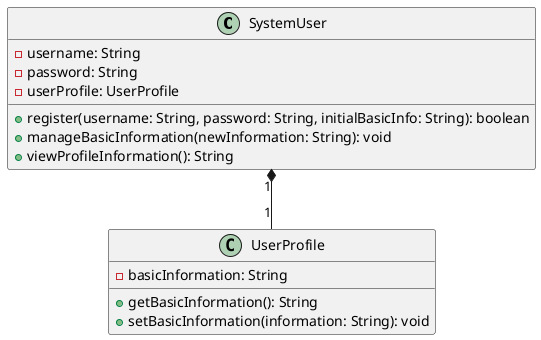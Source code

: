 @startuml
class SystemUser {
  - username: String
  - password: String
  - userProfile: UserProfile
  + register(username: String, password: String, initialBasicInfo: String): boolean
  + manageBasicInformation(newInformation: String): void
  + viewProfileInformation(): String
}

class UserProfile {
  - basicInformation: String
  + getBasicInformation(): String
  + setBasicInformation(information: String): void
}

SystemUser "1" *-- "1" UserProfile
@enduml